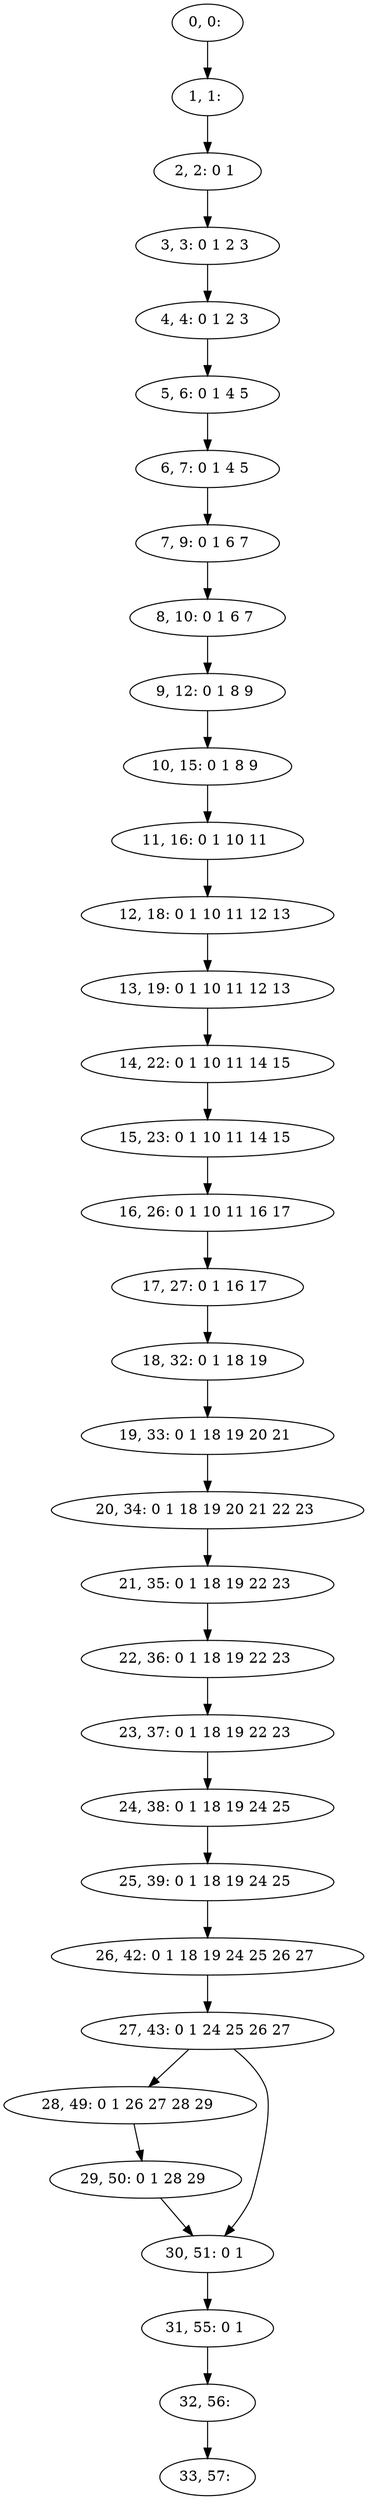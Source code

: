 digraph G {
0[label="0, 0: "];
1[label="1, 1: "];
2[label="2, 2: 0 1 "];
3[label="3, 3: 0 1 2 3 "];
4[label="4, 4: 0 1 2 3 "];
5[label="5, 6: 0 1 4 5 "];
6[label="6, 7: 0 1 4 5 "];
7[label="7, 9: 0 1 6 7 "];
8[label="8, 10: 0 1 6 7 "];
9[label="9, 12: 0 1 8 9 "];
10[label="10, 15: 0 1 8 9 "];
11[label="11, 16: 0 1 10 11 "];
12[label="12, 18: 0 1 10 11 12 13 "];
13[label="13, 19: 0 1 10 11 12 13 "];
14[label="14, 22: 0 1 10 11 14 15 "];
15[label="15, 23: 0 1 10 11 14 15 "];
16[label="16, 26: 0 1 10 11 16 17 "];
17[label="17, 27: 0 1 16 17 "];
18[label="18, 32: 0 1 18 19 "];
19[label="19, 33: 0 1 18 19 20 21 "];
20[label="20, 34: 0 1 18 19 20 21 22 23 "];
21[label="21, 35: 0 1 18 19 22 23 "];
22[label="22, 36: 0 1 18 19 22 23 "];
23[label="23, 37: 0 1 18 19 22 23 "];
24[label="24, 38: 0 1 18 19 24 25 "];
25[label="25, 39: 0 1 18 19 24 25 "];
26[label="26, 42: 0 1 18 19 24 25 26 27 "];
27[label="27, 43: 0 1 24 25 26 27 "];
28[label="28, 49: 0 1 26 27 28 29 "];
29[label="29, 50: 0 1 28 29 "];
30[label="30, 51: 0 1 "];
31[label="31, 55: 0 1 "];
32[label="32, 56: "];
33[label="33, 57: "];
0->1 ;
1->2 ;
2->3 ;
3->4 ;
4->5 ;
5->6 ;
6->7 ;
7->8 ;
8->9 ;
9->10 ;
10->11 ;
11->12 ;
12->13 ;
13->14 ;
14->15 ;
15->16 ;
16->17 ;
17->18 ;
18->19 ;
19->20 ;
20->21 ;
21->22 ;
22->23 ;
23->24 ;
24->25 ;
25->26 ;
26->27 ;
27->28 ;
27->30 ;
28->29 ;
29->30 ;
30->31 ;
31->32 ;
32->33 ;
}
